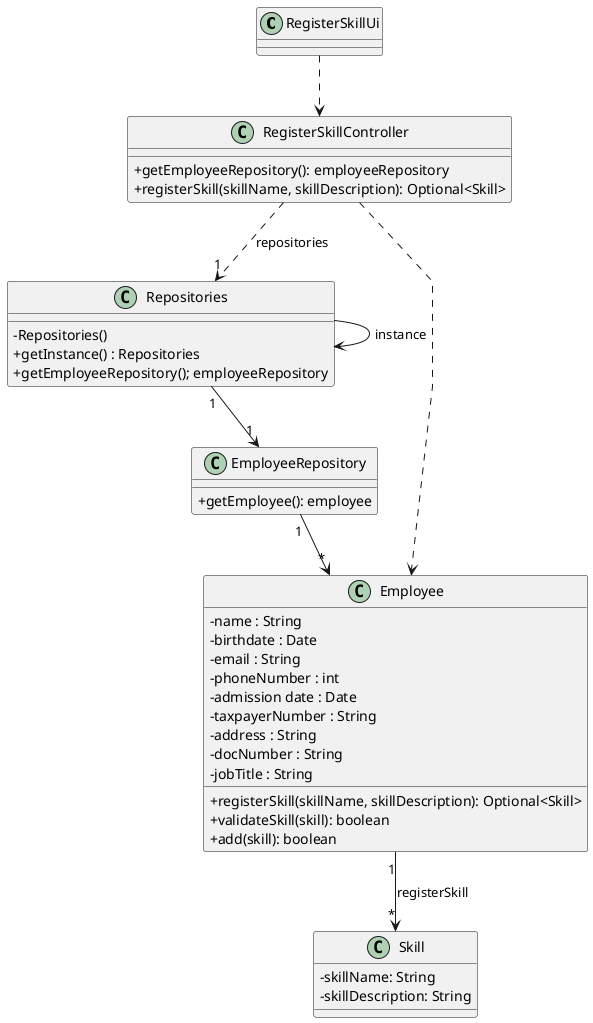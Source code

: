 @startuml
'skinparam monochrome true
skinparam packageStyle rectangle
skinparam shadowing false
skinparam linetype polyline
'skinparam linetype orto

skinparam classAttributeIconSize 0

'left to right direction

class RegisterSkillUi{

}

class RegisterSkillController{

    +getEmployeeRepository(): employeeRepository
    +registerSkill(skillName, skillDescription): Optional<Skill>

}

class EmployeeRepository{


+getEmployee(): employee

}

class Skill{
-skillName: String
-skillDescription: String

}


class Repositories {
    - Repositories()
    + getInstance() : Repositories
    + getEmployeeRepository(); employeeRepository

}

class Employee{
    -name : String
    -birthdate : Date
    -email : String
    -phoneNumber : int
    -admission date : Date
    -taxpayerNumber : String
    -address : String
    -docNumber : String
    -jobTitle : String

    +registerSkill(skillName, skillDescription): Optional<Skill>
    +validateSkill(skill): boolean
    +add(skill): boolean
}

RegisterSkillUi ..> RegisterSkillController

RegisterSkillController ..> "1" Repositories : repositories

Repositories -> Repositories : instance
RegisterSkillController ..>Employee

Repositories "1" --> "1" EmployeeRepository

EmployeeRepository "1"--> "*"Employee
Employee "1"  -->  "*"Skill : registerSkill


@enduml